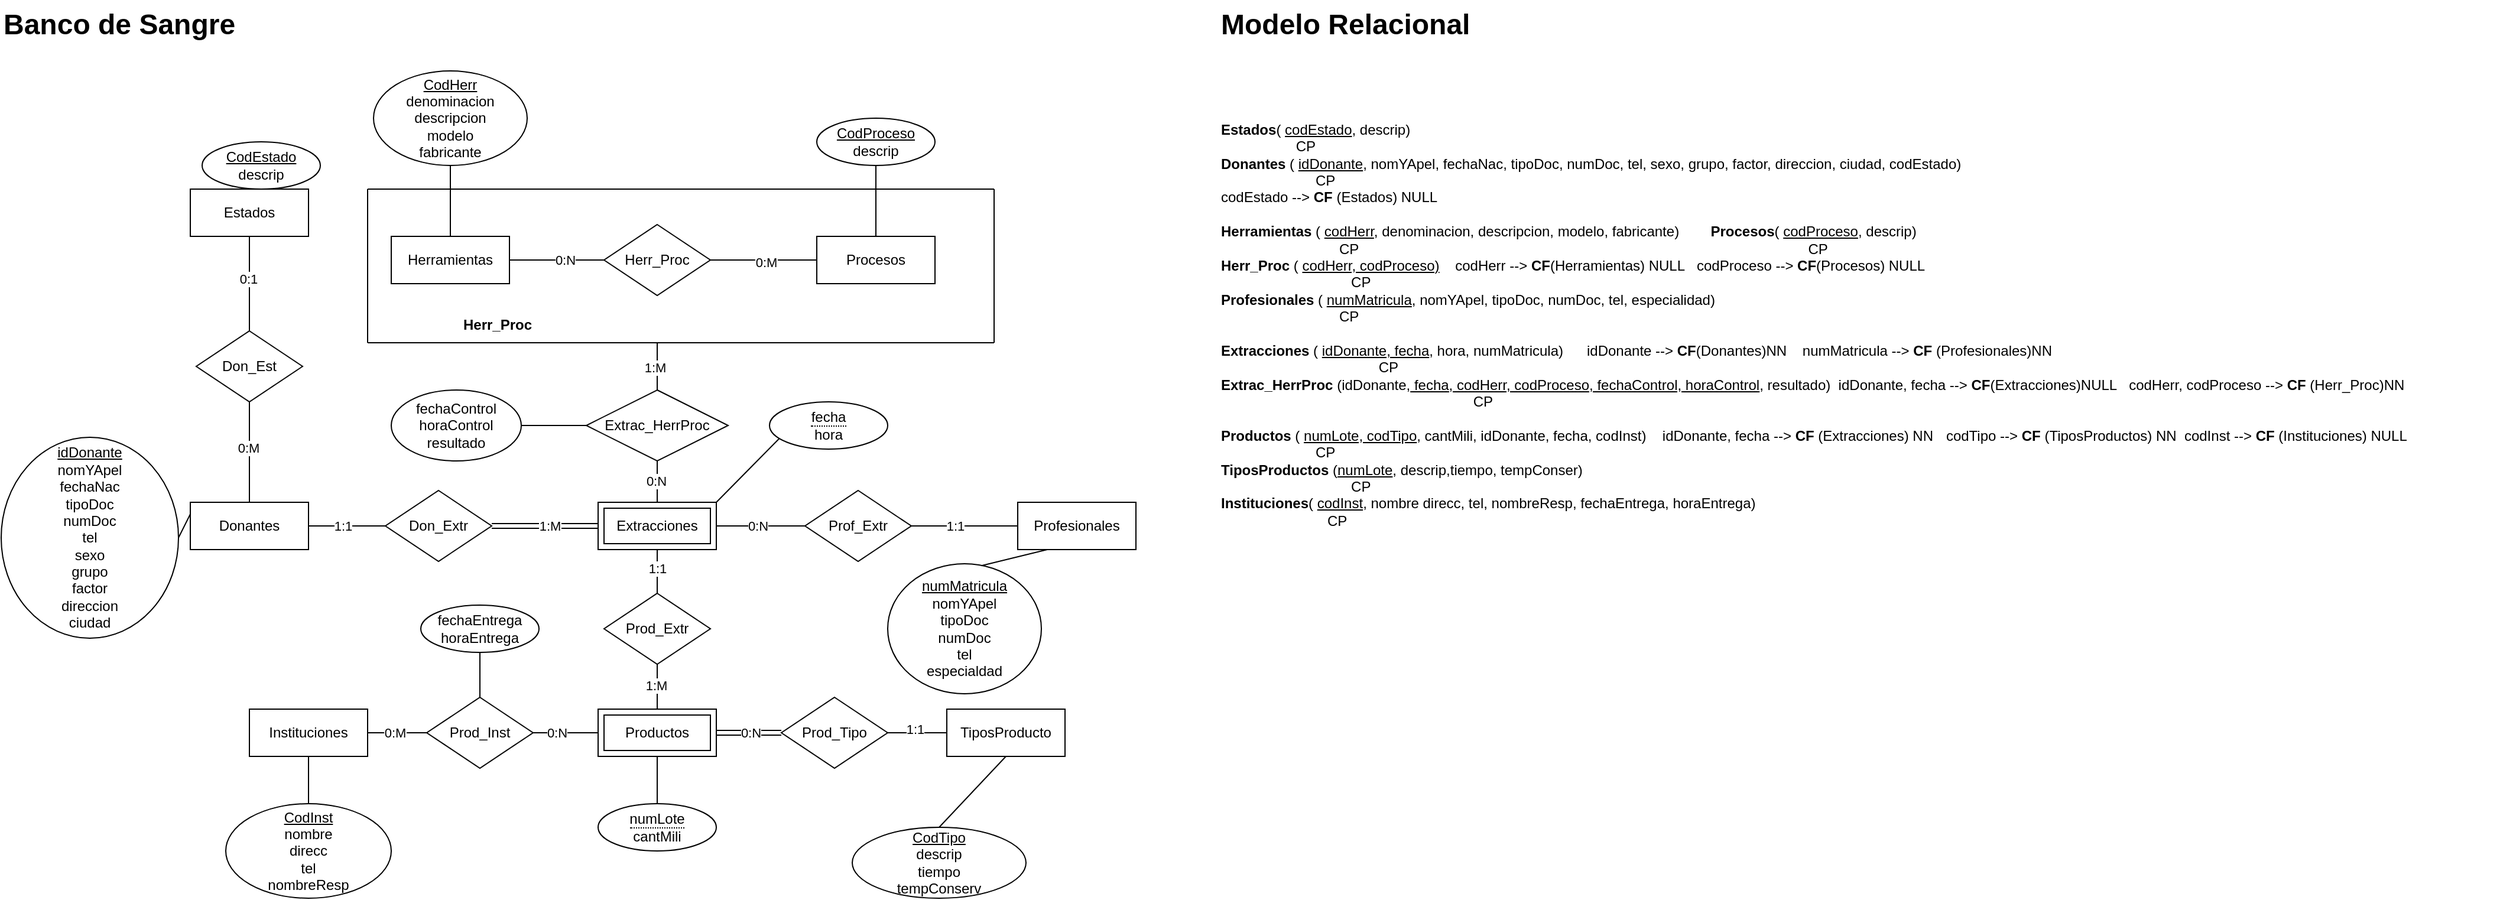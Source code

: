 <mxfile version="27.0.9">
  <diagram name="Página-1" id="3UwtfRImgXLTuQnQXy6m">
    <mxGraphModel grid="1" page="1" gridSize="10" guides="1" tooltips="1" connect="1" arrows="1" fold="1" pageScale="1" pageWidth="827" pageHeight="1169" math="0" shadow="0">
      <root>
        <mxCell id="0" />
        <mxCell id="1" parent="0" />
        <mxCell id="yP4rOjuYfEeBGBdGAokE-1" value="&lt;h1 style=&quot;margin-top: 0px;&quot;&gt;Banco de Sangre&lt;/h1&gt;" style="text;html=1;whiteSpace=wrap;overflow=hidden;rounded=0;" vertex="1" parent="1">
          <mxGeometry x="10" y="40" width="230" height="50" as="geometry" />
        </mxCell>
        <mxCell id="yP4rOjuYfEeBGBdGAokE-2" value="&lt;h1 style=&quot;margin-top: 0px;&quot;&gt;Modelo Relacional&lt;/h1&gt;" style="text;html=1;whiteSpace=wrap;overflow=hidden;rounded=0;" vertex="1" parent="1">
          <mxGeometry x="1040" y="40" width="230" height="50" as="geometry" />
        </mxCell>
        <mxCell id="yP4rOjuYfEeBGBdGAokE-3" value="Donantes" style="whiteSpace=wrap;html=1;align=center;" vertex="1" parent="1">
          <mxGeometry x="170" y="465" width="100" height="40" as="geometry" />
        </mxCell>
        <mxCell id="yP4rOjuYfEeBGBdGAokE-5" value="Profesionales" style="whiteSpace=wrap;html=1;align=center;" vertex="1" parent="1">
          <mxGeometry x="870" y="465" width="100" height="40" as="geometry" />
        </mxCell>
        <mxCell id="yP4rOjuYfEeBGBdGAokE-6" value="Estados" style="whiteSpace=wrap;html=1;align=center;" vertex="1" parent="1">
          <mxGeometry x="170" y="200" width="100" height="40" as="geometry" />
        </mxCell>
        <mxCell id="yP4rOjuYfEeBGBdGAokE-7" value="Procesos" style="whiteSpace=wrap;html=1;align=center;" vertex="1" parent="1">
          <mxGeometry x="700" y="240" width="100" height="40" as="geometry" />
        </mxCell>
        <mxCell id="yP4rOjuYfEeBGBdGAokE-8" value="Herramientas" style="whiteSpace=wrap;html=1;align=center;" vertex="1" parent="1">
          <mxGeometry x="340" y="240" width="100" height="40" as="geometry" />
        </mxCell>
        <mxCell id="yP4rOjuYfEeBGBdGAokE-10" value="TiposProducto" style="whiteSpace=wrap;html=1;align=center;" vertex="1" parent="1">
          <mxGeometry x="810" y="640" width="100" height="40" as="geometry" />
        </mxCell>
        <mxCell id="yP4rOjuYfEeBGBdGAokE-11" value="Instituciones" style="whiteSpace=wrap;html=1;align=center;" vertex="1" parent="1">
          <mxGeometry x="220" y="640" width="100" height="40" as="geometry" />
        </mxCell>
        <mxCell id="yP4rOjuYfEeBGBdGAokE-13" value="&lt;u&gt;idDonante&lt;/u&gt;&lt;div&gt;nomYApel&lt;/div&gt;&lt;div&gt;fechaNac&lt;/div&gt;&lt;div&gt;tipoDoc&lt;/div&gt;&lt;div&gt;numDoc&lt;/div&gt;&lt;div&gt;tel&lt;/div&gt;&lt;div&gt;sexo&lt;/div&gt;&lt;div&gt;grupo&lt;/div&gt;&lt;div&gt;factor&lt;/div&gt;&lt;div&gt;direccion&lt;/div&gt;&lt;div&gt;ciudad&lt;/div&gt;" style="ellipse;whiteSpace=wrap;html=1;align=center;" vertex="1" parent="1">
          <mxGeometry x="10" y="410" width="150" height="170" as="geometry" />
        </mxCell>
        <mxCell id="yP4rOjuYfEeBGBdGAokE-14" value="" style="endArrow=none;html=1;rounded=0;exitX=1;exitY=0.5;exitDx=0;exitDy=0;entryX=0;entryY=0.25;entryDx=0;entryDy=0;" edge="1" parent="1" source="yP4rOjuYfEeBGBdGAokE-13" target="yP4rOjuYfEeBGBdGAokE-3">
          <mxGeometry relative="1" as="geometry">
            <mxPoint x="190" y="180" as="sourcePoint" />
            <mxPoint x="350" y="180" as="targetPoint" />
          </mxGeometry>
        </mxCell>
        <mxCell id="yP4rOjuYfEeBGBdGAokE-15" value="&lt;u&gt;CodEstado&lt;/u&gt;&lt;div&gt;descrip&lt;/div&gt;" style="ellipse;whiteSpace=wrap;html=1;align=center;" vertex="1" parent="1">
          <mxGeometry x="180" y="160" width="100" height="40" as="geometry" />
        </mxCell>
        <mxCell id="yP4rOjuYfEeBGBdGAokE-16" value="Don_Est" style="shape=rhombus;perimeter=rhombusPerimeter;whiteSpace=wrap;html=1;align=center;" vertex="1" parent="1">
          <mxGeometry x="175" y="320" width="90" height="60" as="geometry" />
        </mxCell>
        <mxCell id="yP4rOjuYfEeBGBdGAokE-17" value="Extracciones" style="shape=ext;margin=3;double=1;whiteSpace=wrap;html=1;align=center;" vertex="1" parent="1">
          <mxGeometry x="515" y="465" width="100" height="40" as="geometry" />
        </mxCell>
        <mxCell id="yP4rOjuYfEeBGBdGAokE-19" value="Herr_Proc" style="shape=rhombus;perimeter=rhombusPerimeter;whiteSpace=wrap;html=1;align=center;" vertex="1" parent="1">
          <mxGeometry x="520" y="230" width="90" height="60" as="geometry" />
        </mxCell>
        <mxCell id="yP4rOjuYfEeBGBdGAokE-20" value="" style="endArrow=none;html=1;rounded=0;" edge="1" parent="1">
          <mxGeometry relative="1" as="geometry">
            <mxPoint x="320" y="200" as="sourcePoint" />
            <mxPoint x="850" y="200" as="targetPoint" />
          </mxGeometry>
        </mxCell>
        <mxCell id="yP4rOjuYfEeBGBdGAokE-21" value="" style="endArrow=none;html=1;rounded=0;" edge="1" parent="1">
          <mxGeometry relative="1" as="geometry">
            <mxPoint x="320" y="330" as="sourcePoint" />
            <mxPoint x="850" y="330" as="targetPoint" />
          </mxGeometry>
        </mxCell>
        <mxCell id="yP4rOjuYfEeBGBdGAokE-22" value="" style="endArrow=none;html=1;rounded=0;" edge="1" parent="1">
          <mxGeometry relative="1" as="geometry">
            <mxPoint x="320" y="200" as="sourcePoint" />
            <mxPoint x="320" y="330" as="targetPoint" />
          </mxGeometry>
        </mxCell>
        <mxCell id="yP4rOjuYfEeBGBdGAokE-23" value="" style="endArrow=none;html=1;rounded=0;" edge="1" parent="1">
          <mxGeometry relative="1" as="geometry">
            <mxPoint x="850" y="200" as="sourcePoint" />
            <mxPoint x="850" y="330" as="targetPoint" />
          </mxGeometry>
        </mxCell>
        <mxCell id="yP4rOjuYfEeBGBdGAokE-24" value="Extrac_HerrProc" style="shape=rhombus;perimeter=rhombusPerimeter;whiteSpace=wrap;html=1;align=center;" vertex="1" parent="1">
          <mxGeometry x="505" y="370" width="120" height="60" as="geometry" />
        </mxCell>
        <mxCell id="yP4rOjuYfEeBGBdGAokE-25" value="&lt;b&gt;Herr_Proc&lt;/b&gt;" style="text;html=1;align=center;verticalAlign=middle;whiteSpace=wrap;rounded=0;" vertex="1" parent="1">
          <mxGeometry x="360" y="300" width="140" height="30" as="geometry" />
        </mxCell>
        <mxCell id="yP4rOjuYfEeBGBdGAokE-26" value="Don_Extr" style="shape=rhombus;perimeter=rhombusPerimeter;whiteSpace=wrap;html=1;align=center;" vertex="1" parent="1">
          <mxGeometry x="335" y="455" width="90" height="60" as="geometry" />
        </mxCell>
        <mxCell id="yP4rOjuYfEeBGBdGAokE-27" value="Prof_Extr" style="shape=rhombus;perimeter=rhombusPerimeter;whiteSpace=wrap;html=1;align=center;" vertex="1" parent="1">
          <mxGeometry x="690" y="455" width="90" height="60" as="geometry" />
        </mxCell>
        <mxCell id="yP4rOjuYfEeBGBdGAokE-31" value="Prod_Extr" style="shape=rhombus;perimeter=rhombusPerimeter;whiteSpace=wrap;html=1;align=center;" vertex="1" parent="1">
          <mxGeometry x="520" y="542" width="90" height="60" as="geometry" />
        </mxCell>
        <mxCell id="yP4rOjuYfEeBGBdGAokE-35" value="" style="endArrow=none;html=1;rounded=0;entryX=0.5;entryY=0;entryDx=0;entryDy=0;" edge="1" parent="1" target="yP4rOjuYfEeBGBdGAokE-24">
          <mxGeometry relative="1" as="geometry">
            <mxPoint x="565" y="330" as="sourcePoint" />
            <mxPoint x="620" y="370" as="targetPoint" />
          </mxGeometry>
        </mxCell>
        <mxCell id="yP4rOjuYfEeBGBdGAokE-59" value="1:M" style="edgeLabel;html=1;align=center;verticalAlign=middle;resizable=0;points=[];" connectable="0" vertex="1" parent="yP4rOjuYfEeBGBdGAokE-35">
          <mxGeometry x="0.058" y="-2" relative="1" as="geometry">
            <mxPoint as="offset" />
          </mxGeometry>
        </mxCell>
        <mxCell id="yP4rOjuYfEeBGBdGAokE-36" value="" style="endArrow=none;html=1;rounded=0;entryX=0.5;entryY=0;entryDx=0;entryDy=0;exitX=0.5;exitY=1;exitDx=0;exitDy=0;" edge="1" parent="1" source="yP4rOjuYfEeBGBdGAokE-24" target="yP4rOjuYfEeBGBdGAokE-17">
          <mxGeometry relative="1" as="geometry">
            <mxPoint x="560" y="350" as="sourcePoint" />
            <mxPoint x="560" y="390" as="targetPoint" />
          </mxGeometry>
        </mxCell>
        <mxCell id="yP4rOjuYfEeBGBdGAokE-60" value="0:N" style="edgeLabel;html=1;align=center;verticalAlign=middle;resizable=0;points=[];" connectable="0" vertex="1" parent="yP4rOjuYfEeBGBdGAokE-36">
          <mxGeometry x="0.162" relative="1" as="geometry">
            <mxPoint x="-1" y="-4" as="offset" />
          </mxGeometry>
        </mxCell>
        <mxCell id="yP4rOjuYfEeBGBdGAokE-37" value="" style="endArrow=none;html=1;rounded=0;exitX=1;exitY=0.5;exitDx=0;exitDy=0;entryX=0;entryY=0.5;entryDx=0;entryDy=0;" edge="1" parent="1" source="yP4rOjuYfEeBGBdGAokE-3" target="yP4rOjuYfEeBGBdGAokE-26">
          <mxGeometry relative="1" as="geometry">
            <mxPoint x="150" y="420" as="sourcePoint" />
            <mxPoint x="320" y="780" as="targetPoint" />
          </mxGeometry>
        </mxCell>
        <mxCell id="yP4rOjuYfEeBGBdGAokE-64" value="1:1" style="edgeLabel;html=1;align=center;verticalAlign=middle;resizable=0;points=[];" connectable="0" vertex="1" parent="yP4rOjuYfEeBGBdGAokE-37">
          <mxGeometry x="-0.128" y="-2" relative="1" as="geometry">
            <mxPoint y="-2" as="offset" />
          </mxGeometry>
        </mxCell>
        <mxCell id="yP4rOjuYfEeBGBdGAokE-38" value="" style="shape=link;html=1;rounded=0;exitX=1;exitY=0.5;exitDx=0;exitDy=0;entryX=0;entryY=0.5;entryDx=0;entryDy=0;" edge="1" parent="1" source="yP4rOjuYfEeBGBdGAokE-26" target="yP4rOjuYfEeBGBdGAokE-17">
          <mxGeometry relative="1" as="geometry">
            <mxPoint x="460" y="420" as="sourcePoint" />
            <mxPoint x="620" y="420" as="targetPoint" />
          </mxGeometry>
        </mxCell>
        <mxCell id="yP4rOjuYfEeBGBdGAokE-63" value="1:M" style="edgeLabel;html=1;align=center;verticalAlign=middle;resizable=0;points=[];" connectable="0" vertex="1" parent="yP4rOjuYfEeBGBdGAokE-38">
          <mxGeometry x="0.074" relative="1" as="geometry">
            <mxPoint as="offset" />
          </mxGeometry>
        </mxCell>
        <mxCell id="yP4rOjuYfEeBGBdGAokE-40" value="" style="endArrow=none;html=1;rounded=0;exitX=0;exitY=0.5;exitDx=0;exitDy=0;entryX=1;entryY=0.5;entryDx=0;entryDy=0;" edge="1" parent="1" source="yP4rOjuYfEeBGBdGAokE-27" target="yP4rOjuYfEeBGBdGAokE-17">
          <mxGeometry relative="1" as="geometry">
            <mxPoint x="300" y="410" as="sourcePoint" />
            <mxPoint x="365" y="410" as="targetPoint" />
          </mxGeometry>
        </mxCell>
        <mxCell id="yP4rOjuYfEeBGBdGAokE-66" value="0:N" style="edgeLabel;html=1;align=center;verticalAlign=middle;resizable=0;points=[];" connectable="0" vertex="1" parent="yP4rOjuYfEeBGBdGAokE-40">
          <mxGeometry x="0.067" relative="1" as="geometry">
            <mxPoint as="offset" />
          </mxGeometry>
        </mxCell>
        <mxCell id="yP4rOjuYfEeBGBdGAokE-41" value="" style="endArrow=none;html=1;rounded=0;exitX=1;exitY=0.5;exitDx=0;exitDy=0;entryX=0;entryY=0.5;entryDx=0;entryDy=0;" edge="1" parent="1" source="yP4rOjuYfEeBGBdGAokE-27" target="yP4rOjuYfEeBGBdGAokE-5">
          <mxGeometry relative="1" as="geometry">
            <mxPoint x="735" y="480" as="sourcePoint" />
            <mxPoint x="620" y="480" as="targetPoint" />
          </mxGeometry>
        </mxCell>
        <mxCell id="yP4rOjuYfEeBGBdGAokE-65" value="1:1" style="edgeLabel;html=1;align=center;verticalAlign=middle;resizable=0;points=[];" connectable="0" vertex="1" parent="yP4rOjuYfEeBGBdGAokE-41">
          <mxGeometry x="-0.185" relative="1" as="geometry">
            <mxPoint as="offset" />
          </mxGeometry>
        </mxCell>
        <mxCell id="yP4rOjuYfEeBGBdGAokE-42" value="" style="endArrow=none;html=1;rounded=0;exitX=1;exitY=0.5;exitDx=0;exitDy=0;entryX=0;entryY=0.5;entryDx=0;entryDy=0;" edge="1" parent="1" source="yP4rOjuYfEeBGBdGAokE-8" target="yP4rOjuYfEeBGBdGAokE-19">
          <mxGeometry relative="1" as="geometry">
            <mxPoint x="310" y="480" as="sourcePoint" />
            <mxPoint x="375" y="480" as="targetPoint" />
          </mxGeometry>
        </mxCell>
        <mxCell id="yP4rOjuYfEeBGBdGAokE-58" value="0:N" style="edgeLabel;html=1;align=center;verticalAlign=middle;resizable=0;points=[];" connectable="0" vertex="1" parent="yP4rOjuYfEeBGBdGAokE-42">
          <mxGeometry x="0.167" relative="1" as="geometry">
            <mxPoint as="offset" />
          </mxGeometry>
        </mxCell>
        <mxCell id="yP4rOjuYfEeBGBdGAokE-43" value="" style="endArrow=none;html=1;rounded=0;exitX=0;exitY=0.5;exitDx=0;exitDy=0;entryX=1;entryY=0.5;entryDx=0;entryDy=0;" edge="1" parent="1" source="yP4rOjuYfEeBGBdGAokE-7" target="yP4rOjuYfEeBGBdGAokE-19">
          <mxGeometry relative="1" as="geometry">
            <mxPoint x="470" y="260" as="sourcePoint" />
            <mxPoint x="630" y="280" as="targetPoint" />
          </mxGeometry>
        </mxCell>
        <mxCell id="yP4rOjuYfEeBGBdGAokE-57" value="0:M" style="edgeLabel;html=1;align=center;verticalAlign=middle;resizable=0;points=[];" connectable="0" vertex="1" parent="yP4rOjuYfEeBGBdGAokE-43">
          <mxGeometry x="-0.037" y="2" relative="1" as="geometry">
            <mxPoint as="offset" />
          </mxGeometry>
        </mxCell>
        <mxCell id="yP4rOjuYfEeBGBdGAokE-44" value="Productos" style="shape=ext;margin=3;double=1;whiteSpace=wrap;html=1;align=center;" vertex="1" parent="1">
          <mxGeometry x="515" y="640" width="100" height="40" as="geometry" />
        </mxCell>
        <mxCell id="yP4rOjuYfEeBGBdGAokE-45" value="" style="endArrow=none;html=1;rounded=0;entryX=0.5;entryY=0;entryDx=0;entryDy=0;exitX=0.5;exitY=1;exitDx=0;exitDy=0;" edge="1" parent="1" source="yP4rOjuYfEeBGBdGAokE-17" target="yP4rOjuYfEeBGBdGAokE-31">
          <mxGeometry relative="1" as="geometry">
            <mxPoint x="550" y="440" as="sourcePoint" />
            <mxPoint x="550" y="475" as="targetPoint" />
          </mxGeometry>
        </mxCell>
        <mxCell id="yP4rOjuYfEeBGBdGAokE-69" value="1:1" style="edgeLabel;html=1;align=center;verticalAlign=middle;resizable=0;points=[];" connectable="0" vertex="1" parent="yP4rOjuYfEeBGBdGAokE-45">
          <mxGeometry x="-0.126" relative="1" as="geometry">
            <mxPoint as="offset" />
          </mxGeometry>
        </mxCell>
        <mxCell id="yP4rOjuYfEeBGBdGAokE-46" value="" style="endArrow=none;html=1;rounded=0;entryX=0.5;entryY=0;entryDx=0;entryDy=0;exitX=0.5;exitY=1;exitDx=0;exitDy=0;" edge="1" parent="1" source="yP4rOjuYfEeBGBdGAokE-31" target="yP4rOjuYfEeBGBdGAokE-44">
          <mxGeometry relative="1" as="geometry">
            <mxPoint x="550" y="520" as="sourcePoint" />
            <mxPoint x="550" y="555" as="targetPoint" />
          </mxGeometry>
        </mxCell>
        <mxCell id="yP4rOjuYfEeBGBdGAokE-68" value="1:M" style="edgeLabel;html=1;align=center;verticalAlign=middle;resizable=0;points=[];" connectable="0" vertex="1" parent="yP4rOjuYfEeBGBdGAokE-46">
          <mxGeometry x="-0.079" y="-1" relative="1" as="geometry">
            <mxPoint as="offset" />
          </mxGeometry>
        </mxCell>
        <mxCell id="yP4rOjuYfEeBGBdGAokE-47" value="Prod_Tipo" style="shape=rhombus;perimeter=rhombusPerimeter;whiteSpace=wrap;html=1;align=center;" vertex="1" parent="1">
          <mxGeometry x="670" y="630" width="90" height="60" as="geometry" />
        </mxCell>
        <mxCell id="yP4rOjuYfEeBGBdGAokE-49" value="" style="endArrow=none;html=1;rounded=0;exitX=1;exitY=0.5;exitDx=0;exitDy=0;entryX=0;entryY=0.5;entryDx=0;entryDy=0;" edge="1" parent="1" source="yP4rOjuYfEeBGBdGAokE-47" target="yP4rOjuYfEeBGBdGAokE-10">
          <mxGeometry relative="1" as="geometry">
            <mxPoint x="695" y="650" as="sourcePoint" />
            <mxPoint x="640" y="650" as="targetPoint" />
          </mxGeometry>
        </mxCell>
        <mxCell id="yP4rOjuYfEeBGBdGAokE-70" value="1:1" style="edgeLabel;html=1;align=center;verticalAlign=middle;resizable=0;points=[];" connectable="0" vertex="1" parent="yP4rOjuYfEeBGBdGAokE-49">
          <mxGeometry x="-0.1" y="3" relative="1" as="geometry">
            <mxPoint as="offset" />
          </mxGeometry>
        </mxCell>
        <mxCell id="yP4rOjuYfEeBGBdGAokE-50" value="" style="shape=link;html=1;rounded=0;exitX=0;exitY=0.5;exitDx=0;exitDy=0;entryX=1;entryY=0.5;entryDx=0;entryDy=0;" edge="1" parent="1" source="yP4rOjuYfEeBGBdGAokE-47" target="yP4rOjuYfEeBGBdGAokE-44">
          <mxGeometry relative="1" as="geometry">
            <mxPoint x="470" y="480" as="sourcePoint" />
            <mxPoint x="560" y="480" as="targetPoint" />
          </mxGeometry>
        </mxCell>
        <mxCell id="yP4rOjuYfEeBGBdGAokE-71" value="0:N" style="edgeLabel;html=1;align=center;verticalAlign=middle;resizable=0;points=[];" connectable="0" vertex="1" parent="yP4rOjuYfEeBGBdGAokE-50">
          <mxGeometry x="-0.061" relative="1" as="geometry">
            <mxPoint as="offset" />
          </mxGeometry>
        </mxCell>
        <mxCell id="yP4rOjuYfEeBGBdGAokE-51" value="Prod_Inst" style="shape=rhombus;perimeter=rhombusPerimeter;whiteSpace=wrap;html=1;align=center;" vertex="1" parent="1">
          <mxGeometry x="370" y="630" width="90" height="60" as="geometry" />
        </mxCell>
        <mxCell id="yP4rOjuYfEeBGBdGAokE-52" value="" style="endArrow=none;html=1;rounded=0;exitX=1;exitY=0.5;exitDx=0;exitDy=0;entryX=0;entryY=0.5;entryDx=0;entryDy=0;" edge="1" parent="1" source="yP4rOjuYfEeBGBdGAokE-11" target="yP4rOjuYfEeBGBdGAokE-51">
          <mxGeometry relative="1" as="geometry">
            <mxPoint x="310" y="490" as="sourcePoint" />
            <mxPoint x="375" y="490" as="targetPoint" />
          </mxGeometry>
        </mxCell>
        <mxCell id="yP4rOjuYfEeBGBdGAokE-72" value="0:M" style="edgeLabel;html=1;align=center;verticalAlign=middle;resizable=0;points=[];" connectable="0" vertex="1" parent="yP4rOjuYfEeBGBdGAokE-52">
          <mxGeometry x="-0.1" relative="1" as="geometry">
            <mxPoint as="offset" />
          </mxGeometry>
        </mxCell>
        <mxCell id="yP4rOjuYfEeBGBdGAokE-53" value="" style="endArrow=none;html=1;rounded=0;exitX=0;exitY=0.5;exitDx=0;exitDy=0;entryX=1;entryY=0.5;entryDx=0;entryDy=0;" edge="1" parent="1" source="yP4rOjuYfEeBGBdGAokE-44" target="yP4rOjuYfEeBGBdGAokE-51">
          <mxGeometry relative="1" as="geometry">
            <mxPoint x="330" y="650" as="sourcePoint" />
            <mxPoint x="380" y="650" as="targetPoint" />
          </mxGeometry>
        </mxCell>
        <mxCell id="yP4rOjuYfEeBGBdGAokE-73" value="0:N" style="edgeLabel;html=1;align=center;verticalAlign=middle;resizable=0;points=[];" connectable="0" vertex="1" parent="yP4rOjuYfEeBGBdGAokE-53">
          <mxGeometry x="0.273" relative="1" as="geometry">
            <mxPoint as="offset" />
          </mxGeometry>
        </mxCell>
        <mxCell id="yP4rOjuYfEeBGBdGAokE-54" value="" style="endArrow=none;html=1;rounded=0;exitX=0.5;exitY=1;exitDx=0;exitDy=0;entryX=0.5;entryY=0;entryDx=0;entryDy=0;" edge="1" parent="1" source="yP4rOjuYfEeBGBdGAokE-16" target="yP4rOjuYfEeBGBdGAokE-3">
          <mxGeometry relative="1" as="geometry">
            <mxPoint x="310" y="520" as="sourcePoint" />
            <mxPoint x="375" y="520" as="targetPoint" />
          </mxGeometry>
        </mxCell>
        <mxCell id="yP4rOjuYfEeBGBdGAokE-62" value="0:M" style="edgeLabel;html=1;align=center;verticalAlign=middle;resizable=0;points=[];" connectable="0" vertex="1" parent="yP4rOjuYfEeBGBdGAokE-54">
          <mxGeometry x="-0.09" y="-1" relative="1" as="geometry">
            <mxPoint as="offset" />
          </mxGeometry>
        </mxCell>
        <mxCell id="yP4rOjuYfEeBGBdGAokE-56" value="" style="endArrow=none;html=1;rounded=0;exitX=0.5;exitY=1;exitDx=0;exitDy=0;entryX=0.5;entryY=0;entryDx=0;entryDy=0;" edge="1" parent="1" source="yP4rOjuYfEeBGBdGAokE-6" target="yP4rOjuYfEeBGBdGAokE-16">
          <mxGeometry relative="1" as="geometry">
            <mxPoint x="210" y="430" as="sourcePoint" />
            <mxPoint x="210" y="505" as="targetPoint" />
          </mxGeometry>
        </mxCell>
        <mxCell id="yP4rOjuYfEeBGBdGAokE-61" value="0:1" style="edgeLabel;html=1;align=center;verticalAlign=middle;resizable=0;points=[];" connectable="0" vertex="1" parent="yP4rOjuYfEeBGBdGAokE-56">
          <mxGeometry x="-0.096" y="-1" relative="1" as="geometry">
            <mxPoint as="offset" />
          </mxGeometry>
        </mxCell>
        <mxCell id="yP4rOjuYfEeBGBdGAokE-74" value="&lt;u&gt;numMatricula&lt;/u&gt;&lt;br&gt;&lt;div&gt;nomYApel&lt;/div&gt;&lt;div&gt;tipoDoc&lt;/div&gt;&lt;div&gt;numDoc&lt;/div&gt;&lt;div&gt;tel&lt;/div&gt;&lt;div&gt;especialdad&lt;/div&gt;" style="ellipse;whiteSpace=wrap;html=1;align=center;" vertex="1" parent="1">
          <mxGeometry x="760" y="517" width="130" height="110" as="geometry" />
        </mxCell>
        <mxCell id="yP4rOjuYfEeBGBdGAokE-75" value="" style="endArrow=none;html=1;rounded=0;exitX=0.61;exitY=0.015;exitDx=0;exitDy=0;entryX=0.25;entryY=1;entryDx=0;entryDy=0;exitPerimeter=0;" edge="1" parent="1" source="yP4rOjuYfEeBGBdGAokE-74" target="yP4rOjuYfEeBGBdGAokE-5">
          <mxGeometry relative="1" as="geometry">
            <mxPoint x="790" y="480" as="sourcePoint" />
            <mxPoint x="880" y="480" as="targetPoint" />
          </mxGeometry>
        </mxCell>
        <mxCell id="yP4rOjuYfEeBGBdGAokE-78" value="&lt;span style=&quot;border-bottom: 1px dotted&quot;&gt;fecha&lt;/span&gt;&lt;div&gt;hora&lt;/div&gt;" style="ellipse;whiteSpace=wrap;html=1;align=center;" vertex="1" parent="1">
          <mxGeometry x="660" y="380" width="100" height="40" as="geometry" />
        </mxCell>
        <mxCell id="yP4rOjuYfEeBGBdGAokE-79" value="" style="endArrow=none;html=1;rounded=0;exitX=0.083;exitY=0.775;exitDx=0;exitDy=0;exitPerimeter=0;entryX=1;entryY=0;entryDx=0;entryDy=0;" edge="1" parent="1" source="yP4rOjuYfEeBGBdGAokE-78" target="yP4rOjuYfEeBGBdGAokE-17">
          <mxGeometry relative="1" as="geometry">
            <mxPoint x="490" y="540" as="sourcePoint" />
            <mxPoint x="650" y="540" as="targetPoint" />
          </mxGeometry>
        </mxCell>
        <mxCell id="yP4rOjuYfEeBGBdGAokE-80" value="&lt;u&gt;CodProceso&lt;/u&gt;&lt;div&gt;descrip&lt;/div&gt;" style="ellipse;whiteSpace=wrap;html=1;align=center;" vertex="1" parent="1">
          <mxGeometry x="700" y="140" width="100" height="40" as="geometry" />
        </mxCell>
        <mxCell id="yP4rOjuYfEeBGBdGAokE-81" value="" style="endArrow=none;html=1;rounded=0;exitX=0.5;exitY=0;exitDx=0;exitDy=0;entryX=0.5;entryY=1;entryDx=0;entryDy=0;" edge="1" parent="1" source="yP4rOjuYfEeBGBdGAokE-7" target="yP4rOjuYfEeBGBdGAokE-80">
          <mxGeometry relative="1" as="geometry">
            <mxPoint x="703" y="430" as="sourcePoint" />
            <mxPoint x="650" y="484" as="targetPoint" />
          </mxGeometry>
        </mxCell>
        <mxCell id="yP4rOjuYfEeBGBdGAokE-82" value="&lt;u&gt;CodHerr&lt;/u&gt;&lt;div&gt;denominacion&lt;/div&gt;&lt;div&gt;descripcion&lt;/div&gt;&lt;div&gt;modelo&lt;/div&gt;&lt;div&gt;fabricante&lt;/div&gt;" style="ellipse;whiteSpace=wrap;html=1;align=center;" vertex="1" parent="1">
          <mxGeometry x="325" y="100" width="130" height="80" as="geometry" />
        </mxCell>
        <mxCell id="yP4rOjuYfEeBGBdGAokE-83" value="" style="endArrow=none;html=1;rounded=0;exitX=0.5;exitY=1;exitDx=0;exitDy=0;entryX=0.5;entryY=0;entryDx=0;entryDy=0;" edge="1" parent="1" source="yP4rOjuYfEeBGBdGAokE-82" target="yP4rOjuYfEeBGBdGAokE-8">
          <mxGeometry relative="1" as="geometry">
            <mxPoint x="750" y="260" as="sourcePoint" />
            <mxPoint x="770" y="200" as="targetPoint" />
          </mxGeometry>
        </mxCell>
        <mxCell id="yP4rOjuYfEeBGBdGAokE-84" value="fechaControl&lt;div&gt;horaControl&lt;/div&gt;&lt;div&gt;resultado&lt;/div&gt;" style="ellipse;whiteSpace=wrap;html=1;align=center;" vertex="1" parent="1">
          <mxGeometry x="340" y="370" width="110" height="60" as="geometry" />
        </mxCell>
        <mxCell id="yP4rOjuYfEeBGBdGAokE-85" value="" style="endArrow=none;html=1;rounded=0;exitX=0;exitY=0.5;exitDx=0;exitDy=0;entryX=1;entryY=0.5;entryDx=0;entryDy=0;" edge="1" parent="1" source="yP4rOjuYfEeBGBdGAokE-24" target="yP4rOjuYfEeBGBdGAokE-84">
          <mxGeometry relative="1" as="geometry">
            <mxPoint x="750" y="290" as="sourcePoint" />
            <mxPoint x="750" y="230" as="targetPoint" />
          </mxGeometry>
        </mxCell>
        <mxCell id="yP4rOjuYfEeBGBdGAokE-86" value="&lt;span style=&quot;border-bottom: 1px dotted&quot;&gt;numLote&lt;/span&gt;&lt;div&gt;cantMili&lt;/div&gt;" style="ellipse;whiteSpace=wrap;html=1;align=center;" vertex="1" parent="1">
          <mxGeometry x="515" y="720" width="100" height="40" as="geometry" />
        </mxCell>
        <mxCell id="yP4rOjuYfEeBGBdGAokE-87" value="" style="endArrow=none;html=1;rounded=0;exitX=0.5;exitY=1;exitDx=0;exitDy=0;entryX=0.5;entryY=0;entryDx=0;entryDy=0;" edge="1" parent="1" source="yP4rOjuYfEeBGBdGAokE-44" target="yP4rOjuYfEeBGBdGAokE-86">
          <mxGeometry relative="1" as="geometry">
            <mxPoint x="693" y="440" as="sourcePoint" />
            <mxPoint x="640" y="494" as="targetPoint" />
          </mxGeometry>
        </mxCell>
        <mxCell id="yP4rOjuYfEeBGBdGAokE-88" value="&lt;u&gt;CodTipo&lt;/u&gt;&lt;div&gt;descrip&lt;/div&gt;&lt;div&gt;tiempo&lt;/div&gt;&lt;div&gt;tempConserv&lt;/div&gt;" style="ellipse;whiteSpace=wrap;html=1;align=center;" vertex="1" parent="1">
          <mxGeometry x="730" y="740" width="147" height="60" as="geometry" />
        </mxCell>
        <mxCell id="yP4rOjuYfEeBGBdGAokE-89" value="" style="endArrow=none;html=1;rounded=0;exitX=0.5;exitY=0;exitDx=0;exitDy=0;entryX=0.5;entryY=1;entryDx=0;entryDy=0;" edge="1" parent="1" source="yP4rOjuYfEeBGBdGAokE-88" target="yP4rOjuYfEeBGBdGAokE-10">
          <mxGeometry relative="1" as="geometry">
            <mxPoint x="860" y="554" as="sourcePoint" />
            <mxPoint x="916" y="540" as="targetPoint" />
          </mxGeometry>
        </mxCell>
        <mxCell id="yP4rOjuYfEeBGBdGAokE-90" value="&lt;u&gt;CodInst&lt;/u&gt;&lt;div&gt;nombre&lt;/div&gt;&lt;div&gt;direcc&lt;/div&gt;&lt;div&gt;tel&lt;/div&gt;&lt;div&gt;nombreResp&lt;/div&gt;" style="ellipse;whiteSpace=wrap;html=1;align=center;" vertex="1" parent="1">
          <mxGeometry x="200" y="720" width="140" height="80" as="geometry" />
        </mxCell>
        <mxCell id="yP4rOjuYfEeBGBdGAokE-91" value="" style="endArrow=none;html=1;rounded=0;exitX=0.5;exitY=1;exitDx=0;exitDy=0;entryX=0.5;entryY=0;entryDx=0;entryDy=0;" edge="1" parent="1" source="yP4rOjuYfEeBGBdGAokE-11" target="yP4rOjuYfEeBGBdGAokE-90">
          <mxGeometry relative="1" as="geometry">
            <mxPoint x="560" y="700" as="sourcePoint" />
            <mxPoint x="560" y="740" as="targetPoint" />
          </mxGeometry>
        </mxCell>
        <mxCell id="yP4rOjuYfEeBGBdGAokE-92" value="fechaEntrega&lt;div&gt;horaEntrega&lt;/div&gt;" style="ellipse;whiteSpace=wrap;html=1;align=center;" vertex="1" parent="1">
          <mxGeometry x="365" y="552" width="100" height="40" as="geometry" />
        </mxCell>
        <mxCell id="yP4rOjuYfEeBGBdGAokE-93" value="" style="endArrow=none;html=1;rounded=0;exitX=0.5;exitY=1;exitDx=0;exitDy=0;entryX=0.5;entryY=0;entryDx=0;entryDy=0;" edge="1" parent="1" source="yP4rOjuYfEeBGBdGAokE-92" target="yP4rOjuYfEeBGBdGAokE-51">
          <mxGeometry relative="1" as="geometry">
            <mxPoint x="550" y="700" as="sourcePoint" />
            <mxPoint x="550" y="740" as="targetPoint" />
          </mxGeometry>
        </mxCell>
        <mxCell id="xfG54plYAUa0dWKNxpoR-3" value="&lt;b&gt;Estados&lt;/b&gt;( &lt;u&gt;codEstado&lt;/u&gt;, descrip)&lt;div&gt;&amp;nbsp; &amp;nbsp; &amp;nbsp; &amp;nbsp; &amp;nbsp; &amp;nbsp; &amp;nbsp; &amp;nbsp; &amp;nbsp; &amp;nbsp;CP&lt;/div&gt;&lt;div&gt;&lt;b&gt;Donantes&lt;/b&gt;&amp;nbsp;( &lt;u&gt;idDonante&lt;/u&gt;, nomYApel, fechaNac, tipoDoc, numDoc, tel, sexo, grupo, factor, direccion, ciudad, codEstado)&lt;/div&gt;&lt;div&gt;&amp;nbsp; &amp;nbsp; &amp;nbsp; &amp;nbsp; &amp;nbsp; &amp;nbsp; &amp;nbsp; &amp;nbsp; &amp;nbsp; &amp;nbsp; &amp;nbsp; &amp;nbsp; CP&lt;/div&gt;&lt;div&gt;codEstado --&amp;gt; &lt;b&gt;CF&lt;/b&gt;&amp;nbsp;(Estados) NULL&lt;/div&gt;&lt;div&gt;&lt;br&gt;&lt;/div&gt;&lt;div&gt;&lt;b&gt;Herramientas&lt;/b&gt;&amp;nbsp;( &lt;u&gt;codHerr&lt;/u&gt;, denominacion, descripcion, modelo, fabricante)&amp;nbsp; &amp;nbsp; &amp;nbsp; &amp;nbsp; &lt;b&gt;Procesos&lt;/b&gt;( &lt;u&gt;codProceso&lt;/u&gt;, descrip)&lt;/div&gt;&lt;div&gt;&lt;span style=&quot;white-space: pre;&quot;&gt;&#x9;&lt;/span&gt;&lt;span style=&quot;white-space: pre;&quot;&gt;&#x9;&lt;/span&gt;&lt;span style=&quot;white-space: pre;&quot;&gt;&#x9;&lt;/span&gt;&amp;nbsp; &amp;nbsp; &amp;nbsp; CP&amp;nbsp;&lt;span style=&quot;white-space: pre;&quot;&gt;&#x9;&lt;/span&gt;&lt;span style=&quot;white-space: pre;&quot;&gt;&#x9;&lt;/span&gt;&lt;span style=&quot;white-space: pre;&quot;&gt;&#x9;&lt;/span&gt;&lt;span style=&quot;white-space: pre;&quot;&gt;&#x9;&lt;/span&gt;&lt;span style=&quot;white-space: pre;&quot;&gt;&#x9;&lt;/span&gt;&lt;span style=&quot;white-space: pre;&quot;&gt;&#x9;&lt;/span&gt;&lt;span style=&quot;white-space: pre;&quot;&gt;&#x9;&lt;/span&gt;&lt;span style=&quot;white-space: pre;&quot;&gt;&#x9;&lt;/span&gt;&lt;span style=&quot;white-space: pre;&quot;&gt;&#x9;&lt;/span&gt;&lt;span style=&quot;white-space: pre;&quot;&gt;&#x9;&lt;/span&gt;&lt;span style=&quot;white-space: pre;&quot;&gt;&#x9;&lt;/span&gt;&lt;span style=&quot;white-space: pre;&quot;&gt;&#x9;&lt;/span&gt;&lt;span style=&quot;white-space: pre;&quot;&gt;&#x9;&lt;/span&gt;&lt;span style=&quot;white-space: pre;&quot;&gt;&#x9;&lt;/span&gt;&amp;nbsp; &amp;nbsp; &amp;nbsp;CP&lt;br&gt;&lt;/div&gt;&lt;div&gt;&lt;b&gt;Herr_Proc&amp;nbsp;&lt;/b&gt;( &lt;u&gt;codHerr, codProceso)&lt;/u&gt;&amp;nbsp; &amp;nbsp; codHerr --&amp;gt; &lt;b&gt;CF&lt;/b&gt;(Herramientas) NULL&amp;nbsp; &amp;nbsp;codProceso --&amp;gt; &lt;b&gt;CF&lt;/b&gt;(Procesos) NULL&lt;/div&gt;&lt;div&gt;&lt;span style=&quot;white-space: pre;&quot;&gt;&#x9;&lt;/span&gt;&lt;span style=&quot;white-space: pre;&quot;&gt;&#x9;&lt;/span&gt;&lt;span style=&quot;white-space: pre;&quot;&gt;&#x9;&lt;/span&gt;&amp;nbsp; &amp;nbsp; &amp;nbsp; &amp;nbsp; &amp;nbsp;CP&amp;nbsp;&lt;/div&gt;&lt;div&gt;&lt;b&gt;Profesionales&lt;/b&gt;&amp;nbsp;( &lt;u&gt;numMatricula&lt;/u&gt;, nomYApel, tipoDoc, numDoc, tel, especialidad)&lt;/div&gt;&lt;div&gt;&lt;span style=&quot;white-space: pre;&quot;&gt;&#x9;&lt;/span&gt;&lt;span style=&quot;white-space: pre;&quot;&gt;&#x9;&lt;/span&gt;&lt;span style=&quot;white-space: pre;&quot;&gt;&#x9;&lt;/span&gt;&amp;nbsp; &amp;nbsp; &amp;nbsp; CP&lt;br&gt;&lt;/div&gt;&lt;div&gt;&lt;br&gt;&lt;/div&gt;&lt;div&gt;&lt;b&gt;Extracciones&lt;/b&gt;&amp;nbsp;( &lt;u&gt;idDonante, fecha&lt;/u&gt;, hora, numMatricula)&amp;nbsp; &amp;nbsp; &amp;nbsp; idDonante --&amp;gt; &lt;b&gt;CF&lt;/b&gt;(Donantes)NN&amp;nbsp; &amp;nbsp; numMatricula --&amp;gt; &lt;b&gt;CF&lt;/b&gt;&amp;nbsp;(Profesionales)NN&lt;/div&gt;&lt;div&gt;&lt;span style=&quot;white-space: pre;&quot;&gt;&#x9;&lt;/span&gt;&lt;span style=&quot;white-space: pre;&quot;&gt;&#x9;&lt;/span&gt;&lt;span style=&quot;white-space: pre;&quot;&gt;&#x9;&lt;/span&gt;&lt;span style=&quot;white-space: pre;&quot;&gt;&#x9;&lt;/span&gt;&lt;span style=&quot;white-space: pre;&quot;&gt;&#x9;&lt;/span&gt;CP&amp;nbsp; &amp;nbsp; &amp;nbsp; &amp;nbsp; &amp;nbsp;&lt;br&gt;&lt;/div&gt;&lt;div&gt;&lt;b&gt;Extrac_HerrProc&lt;/b&gt;&amp;nbsp;(idDonante,&lt;u&gt; fecha, codHerr, codProceso, fechaControl, horaControl&lt;/u&gt;, resultado)&amp;nbsp; idDonante, fecha --&amp;gt; &lt;b&gt;CF&lt;/b&gt;(Extracciones)NULL&amp;nbsp; &amp;nbsp;codHerr, codProceso --&amp;gt; &lt;b&gt;CF &lt;/b&gt;(Herr_Proc)NN&lt;/div&gt;&lt;div&gt;&lt;span style=&quot;white-space: pre;&quot;&gt;&#x9;&lt;/span&gt;&lt;span style=&quot;white-space: pre;&quot;&gt;&#x9;&lt;/span&gt;&lt;span style=&quot;white-space: pre;&quot;&gt;&#x9;&lt;/span&gt;&lt;span style=&quot;white-space: pre;&quot;&gt;&#x9;&lt;/span&gt;&lt;span style=&quot;white-space: pre;&quot;&gt;&#x9;&lt;/span&gt;&lt;span style=&quot;white-space: pre;&quot;&gt;&#x9;&lt;/span&gt;&lt;span style=&quot;white-space: pre;&quot;&gt;&#x9;&lt;/span&gt;&lt;span style=&quot;white-space: pre;&quot;&gt;&#x9;&lt;/span&gt;CP&lt;br&gt;&lt;/div&gt;&lt;div&gt;&lt;br&gt;&lt;/div&gt;&lt;div&gt;&lt;b&gt;Productos&lt;/b&gt;&amp;nbsp;( &lt;u&gt;numLote, codTipo&lt;/u&gt;, cantMili, idDonante, fecha, codInst)&lt;span style=&quot;white-space: pre;&quot;&gt;&#x9;&lt;/span&gt;idDonante, fecha --&amp;gt; &lt;b&gt;CF &lt;/b&gt;(Extracciones) NN&lt;span style=&quot;white-space: pre;&quot;&gt;&#x9;&lt;/span&gt;codTipo --&amp;gt; &lt;b&gt;CF&lt;/b&gt;&amp;nbsp;(TiposProductos) NN&amp;nbsp; codInst --&amp;gt; &lt;b&gt;CF&lt;/b&gt;&amp;nbsp;(Instituciones) NULL&lt;/div&gt;&lt;div&gt;&lt;span style=&quot;white-space: pre;&quot;&gt;&#x9;&lt;/span&gt;&lt;span style=&quot;white-space: pre;&quot;&gt;&#x9;&lt;/span&gt;&lt;span style=&quot;white-space: pre;&quot;&gt;&#x9;&lt;/span&gt;CP&lt;br&gt;&lt;/div&gt;&lt;div&gt;&lt;b&gt;TiposProductos&lt;/b&gt;&amp;nbsp;(&lt;u&gt;numLote&lt;/u&gt;, descrip,tiempo, tempConser)&lt;/div&gt;&lt;div&gt;&lt;span style=&quot;white-space: pre;&quot;&gt;&#x9;&lt;/span&gt;&lt;span style=&quot;white-space: pre;&quot;&gt;&#x9;&lt;/span&gt;&lt;span style=&quot;white-space: pre;&quot;&gt;&#x9;&lt;/span&gt;&lt;span style=&quot;white-space: pre;&quot;&gt;&#x9;&lt;/span&gt;&amp;nbsp;CP&lt;br&gt;&lt;/div&gt;&lt;div&gt;&lt;b&gt;Instituciones&lt;/b&gt;( &lt;u&gt;codInst&lt;/u&gt;, nombre direcc, tel, nombreResp, fechaEntrega, horaEntrega)&lt;/div&gt;&lt;div&gt;&lt;span style=&quot;white-space: pre;&quot;&gt;&#x9;&lt;/span&gt;&lt;span style=&quot;white-space: pre;&quot;&gt;&#x9;&lt;/span&gt;&lt;span style=&quot;white-space: pre;&quot;&gt;&#x9;&lt;/span&gt;&amp;nbsp; &amp;nbsp;CP&lt;/div&gt;" style="text;html=1;align=left;verticalAlign=middle;whiteSpace=wrap;rounded=0;" vertex="1" parent="1">
          <mxGeometry x="1040" y="120" width="1083" height="390" as="geometry" />
        </mxCell>
      </root>
    </mxGraphModel>
  </diagram>
</mxfile>
